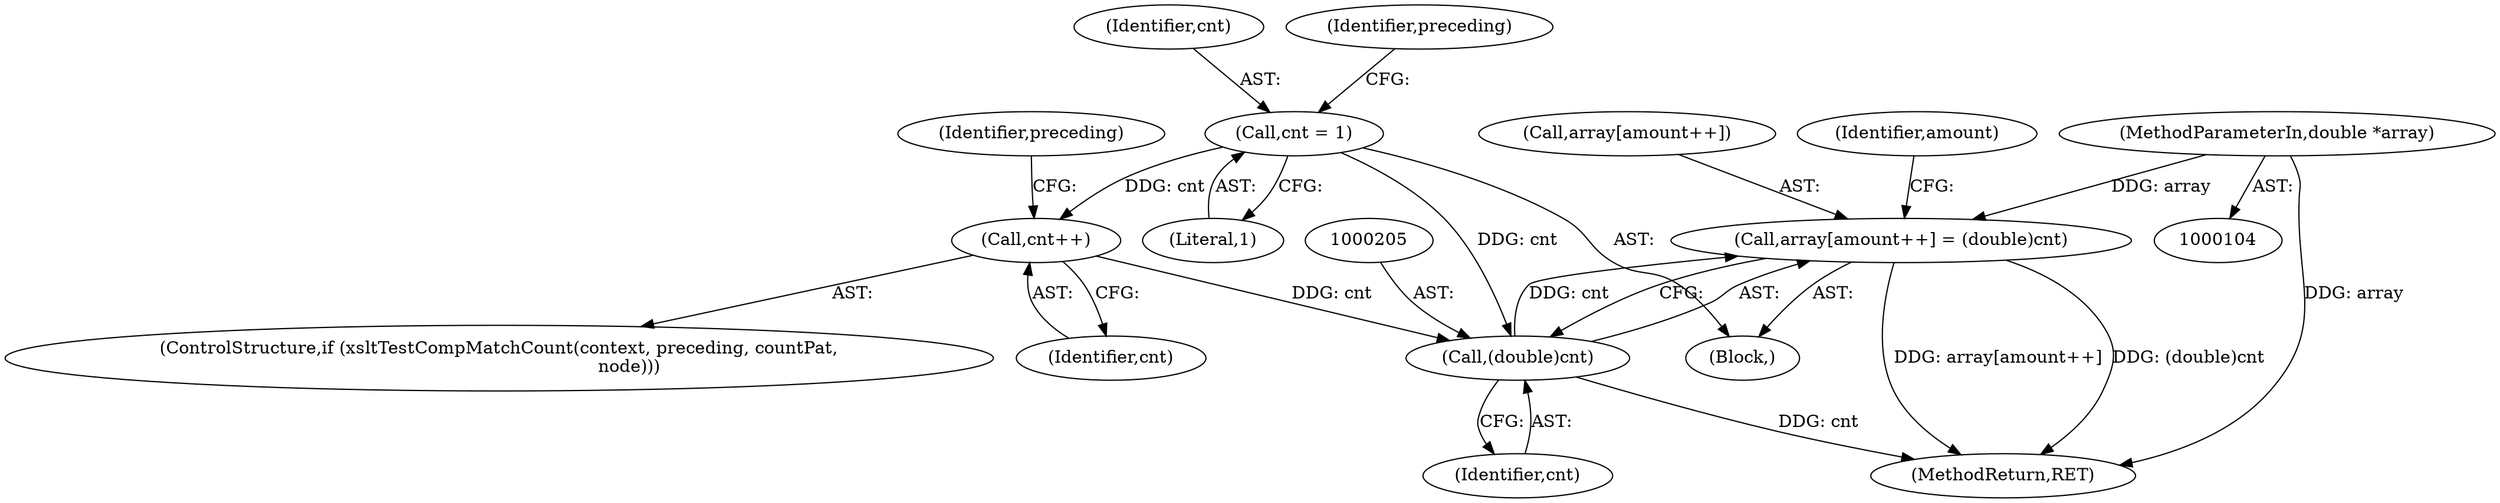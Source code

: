 digraph "0_Chrome_96dbafe288dbe2f0cc45fa3c39daf6d0c37acbab_22@array" {
"1000199" [label="(Call,array[amount++] = (double)cnt)"];
"1000204" [label="(Call,(double)cnt)"];
"1000173" [label="(Call,cnt = 1)"];
"1000197" [label="(Call,cnt++)"];
"1000109" [label="(MethodParameterIn,double *array)"];
"1000197" [label="(Call,cnt++)"];
"1000186" [label="(Identifier,preceding)"];
"1000206" [label="(Identifier,cnt)"];
"1000209" [label="(Identifier,amount)"];
"1000191" [label="(ControlStructure,if (xsltTestCompMatchCount(context, preceding, countPat,\n                                               node)))"];
"1000109" [label="(MethodParameterIn,double *array)"];
"1000200" [label="(Call,array[amount++])"];
"1000216" [label="(MethodReturn,RET)"];
"1000174" [label="(Identifier,cnt)"];
"1000175" [label="(Literal,1)"];
"1000172" [label="(Block,)"];
"1000178" [label="(Identifier,preceding)"];
"1000204" [label="(Call,(double)cnt)"];
"1000199" [label="(Call,array[amount++] = (double)cnt)"];
"1000198" [label="(Identifier,cnt)"];
"1000173" [label="(Call,cnt = 1)"];
"1000199" -> "1000172"  [label="AST: "];
"1000199" -> "1000204"  [label="CFG: "];
"1000200" -> "1000199"  [label="AST: "];
"1000204" -> "1000199"  [label="AST: "];
"1000209" -> "1000199"  [label="CFG: "];
"1000199" -> "1000216"  [label="DDG: array[amount++]"];
"1000199" -> "1000216"  [label="DDG: (double)cnt"];
"1000204" -> "1000199"  [label="DDG: cnt"];
"1000109" -> "1000199"  [label="DDG: array"];
"1000204" -> "1000206"  [label="CFG: "];
"1000205" -> "1000204"  [label="AST: "];
"1000206" -> "1000204"  [label="AST: "];
"1000204" -> "1000216"  [label="DDG: cnt"];
"1000173" -> "1000204"  [label="DDG: cnt"];
"1000197" -> "1000204"  [label="DDG: cnt"];
"1000173" -> "1000172"  [label="AST: "];
"1000173" -> "1000175"  [label="CFG: "];
"1000174" -> "1000173"  [label="AST: "];
"1000175" -> "1000173"  [label="AST: "];
"1000178" -> "1000173"  [label="CFG: "];
"1000173" -> "1000197"  [label="DDG: cnt"];
"1000197" -> "1000191"  [label="AST: "];
"1000197" -> "1000198"  [label="CFG: "];
"1000198" -> "1000197"  [label="AST: "];
"1000186" -> "1000197"  [label="CFG: "];
"1000109" -> "1000104"  [label="AST: "];
"1000109" -> "1000216"  [label="DDG: array"];
}
